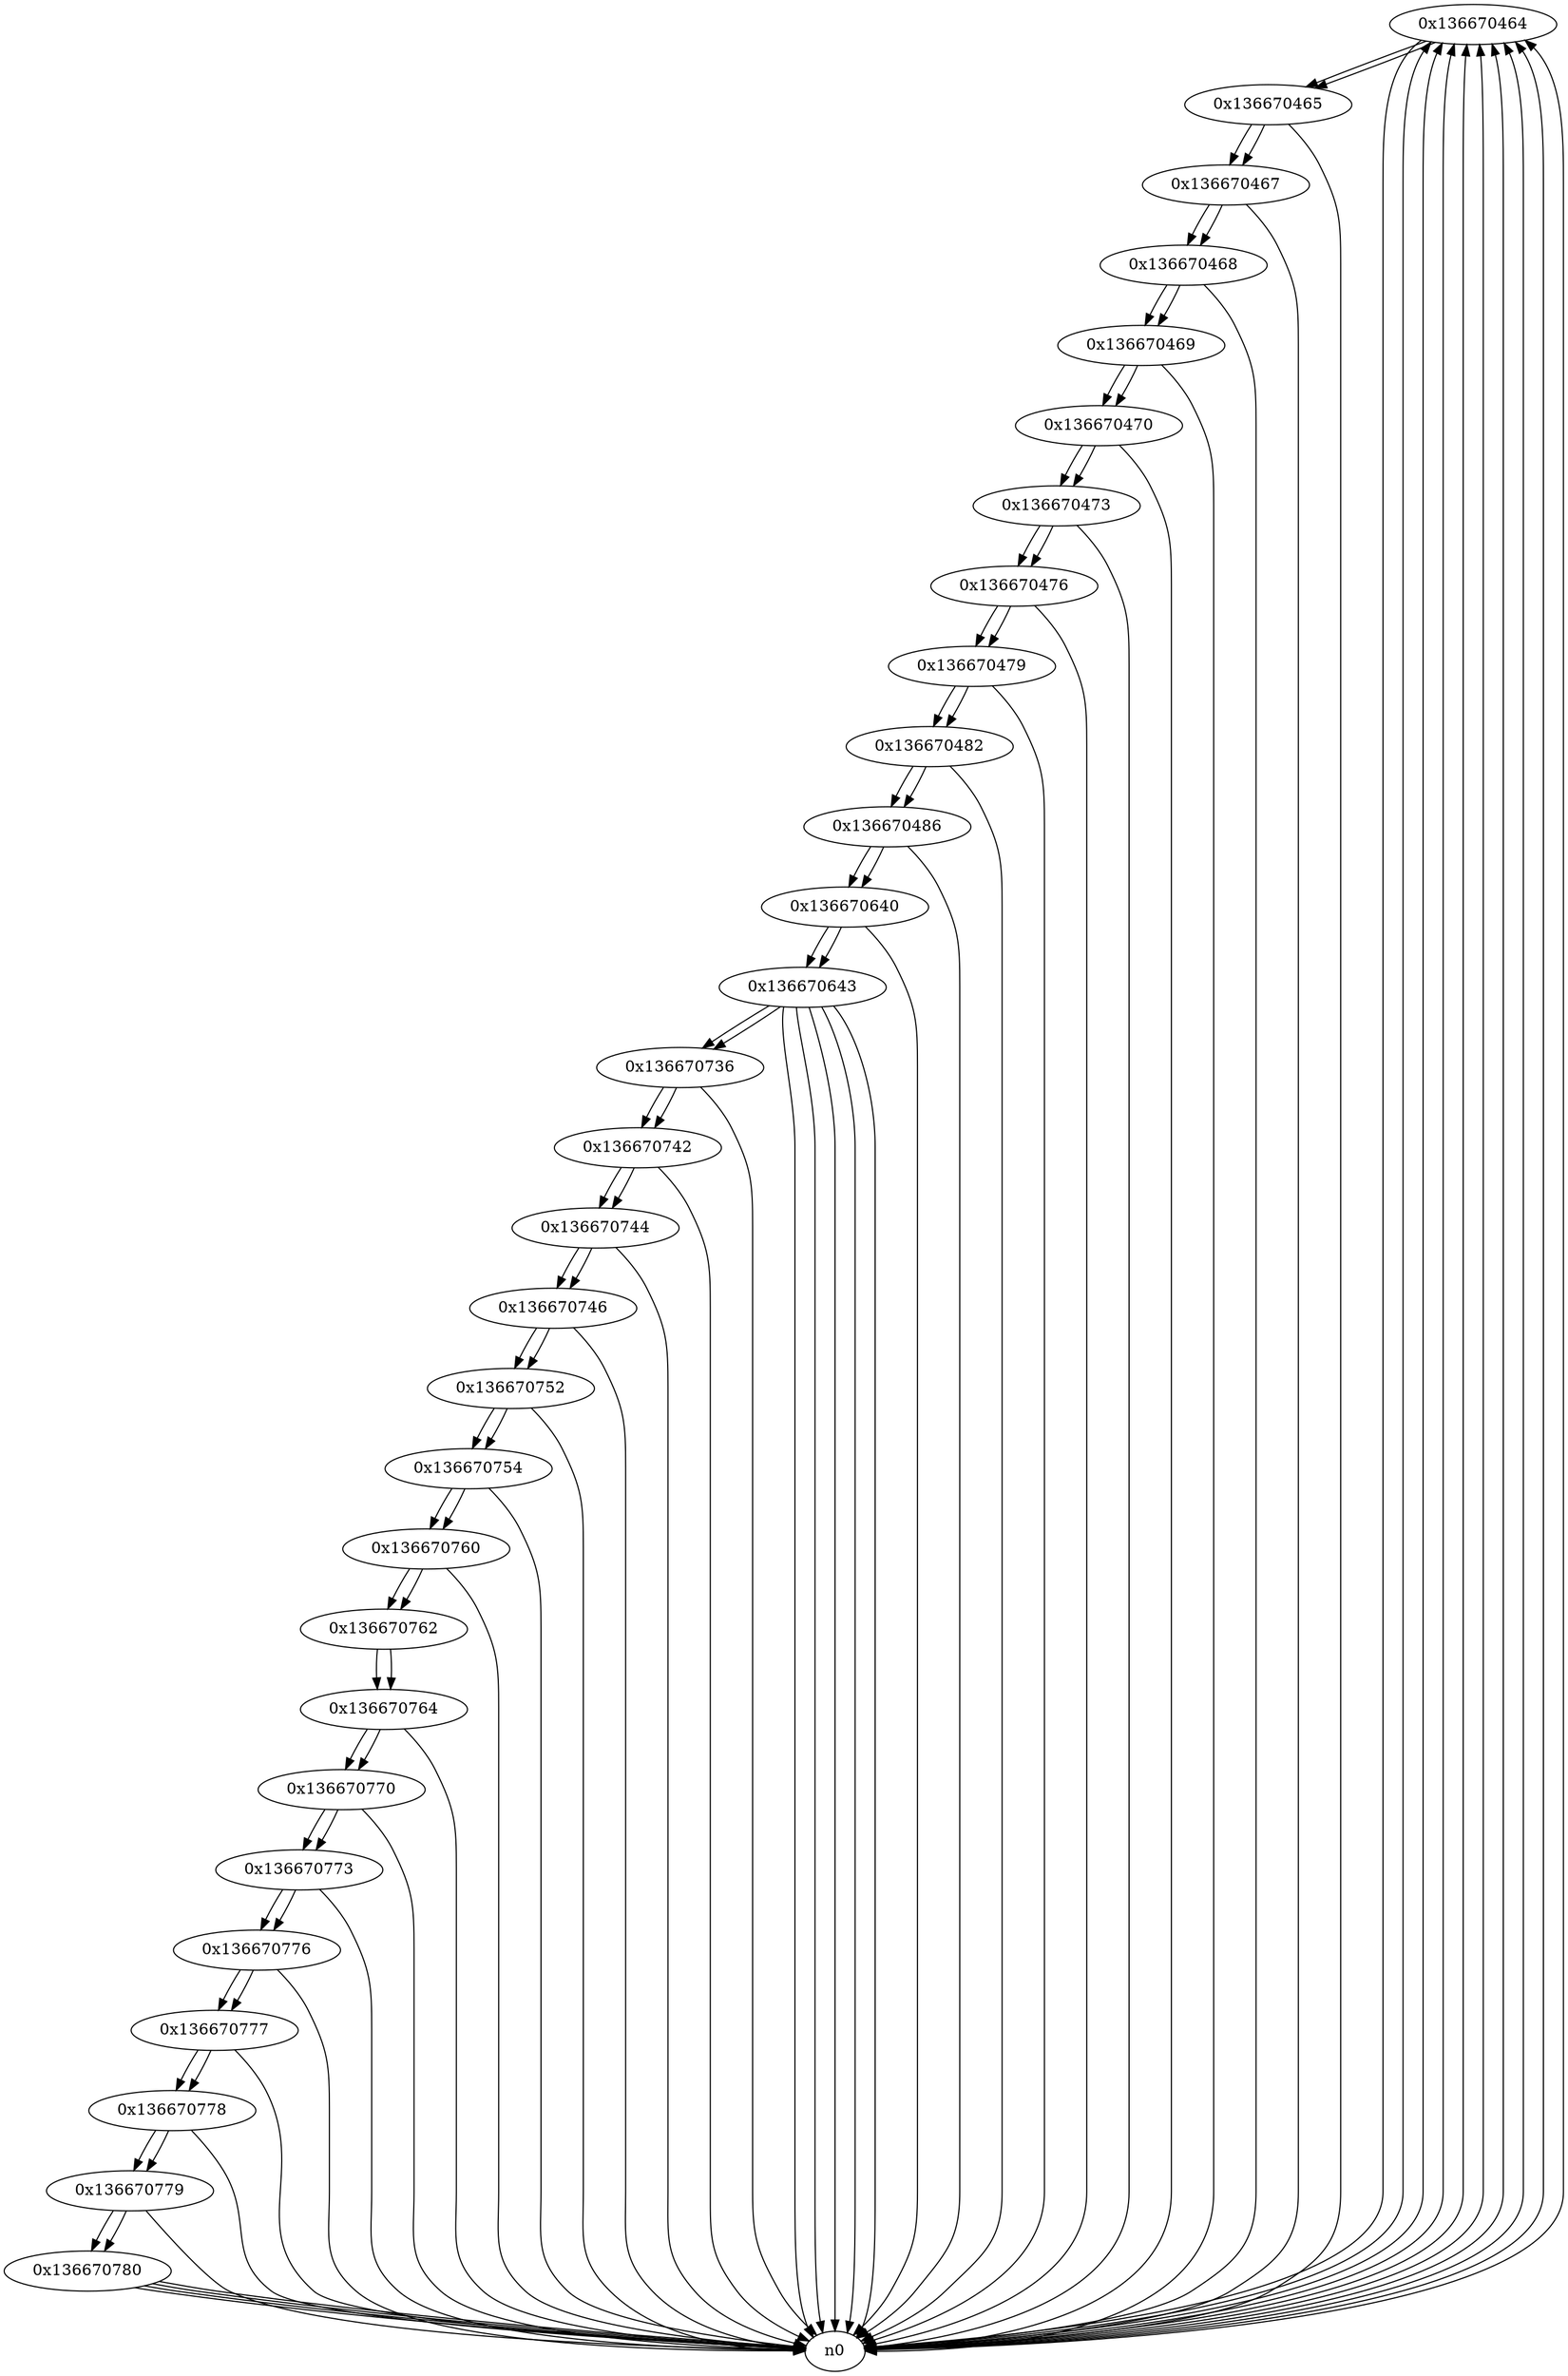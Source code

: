 digraph G{
/* nodes */
  n1 [label="0x136670464"]
  n2 [label="0x136670465"]
  n3 [label="0x136670467"]
  n4 [label="0x136670468"]
  n5 [label="0x136670469"]
  n6 [label="0x136670470"]
  n7 [label="0x136670473"]
  n8 [label="0x136670476"]
  n9 [label="0x136670479"]
  n10 [label="0x136670482"]
  n11 [label="0x136670486"]
  n12 [label="0x136670640"]
  n13 [label="0x136670643"]
  n14 [label="0x136670736"]
  n15 [label="0x136670742"]
  n16 [label="0x136670744"]
  n17 [label="0x136670746"]
  n18 [label="0x136670752"]
  n19 [label="0x136670754"]
  n20 [label="0x136670760"]
  n21 [label="0x136670762"]
  n22 [label="0x136670764"]
  n23 [label="0x136670770"]
  n24 [label="0x136670773"]
  n25 [label="0x136670776"]
  n26 [label="0x136670777"]
  n27 [label="0x136670778"]
  n28 [label="0x136670779"]
  n29 [label="0x136670780"]
/* edges */
n1 -> n2;
n1 -> n0;
n0 -> n1;
n0 -> n1;
n0 -> n1;
n0 -> n1;
n0 -> n1;
n0 -> n1;
n0 -> n1;
n0 -> n1;
n0 -> n1;
n2 -> n3;
n2 -> n0;
n1 -> n2;
n3 -> n4;
n3 -> n0;
n2 -> n3;
n4 -> n5;
n4 -> n0;
n3 -> n4;
n5 -> n6;
n5 -> n0;
n4 -> n5;
n6 -> n7;
n6 -> n0;
n5 -> n6;
n7 -> n8;
n7 -> n0;
n6 -> n7;
n8 -> n9;
n8 -> n0;
n7 -> n8;
n9 -> n10;
n9 -> n0;
n8 -> n9;
n10 -> n11;
n10 -> n0;
n9 -> n10;
n11 -> n12;
n11 -> n0;
n10 -> n11;
n12 -> n13;
n12 -> n0;
n11 -> n12;
n13 -> n0;
n13 -> n14;
n13 -> n0;
n13 -> n0;
n13 -> n0;
n13 -> n0;
n12 -> n13;
n14 -> n15;
n14 -> n0;
n13 -> n14;
n15 -> n16;
n15 -> n0;
n14 -> n15;
n16 -> n17;
n16 -> n0;
n15 -> n16;
n17 -> n18;
n17 -> n0;
n16 -> n17;
n18 -> n19;
n18 -> n0;
n17 -> n18;
n19 -> n20;
n19 -> n0;
n18 -> n19;
n20 -> n21;
n20 -> n0;
n19 -> n20;
n21 -> n22;
n20 -> n21;
n22 -> n23;
n22 -> n0;
n21 -> n22;
n23 -> n24;
n23 -> n0;
n22 -> n23;
n24 -> n25;
n24 -> n0;
n23 -> n24;
n25 -> n26;
n25 -> n0;
n24 -> n25;
n26 -> n27;
n26 -> n0;
n25 -> n26;
n27 -> n28;
n27 -> n0;
n26 -> n27;
n28 -> n29;
n28 -> n0;
n27 -> n28;
n29 -> n0;
n29 -> n0;
n29 -> n0;
n29 -> n0;
n28 -> n29;
}

